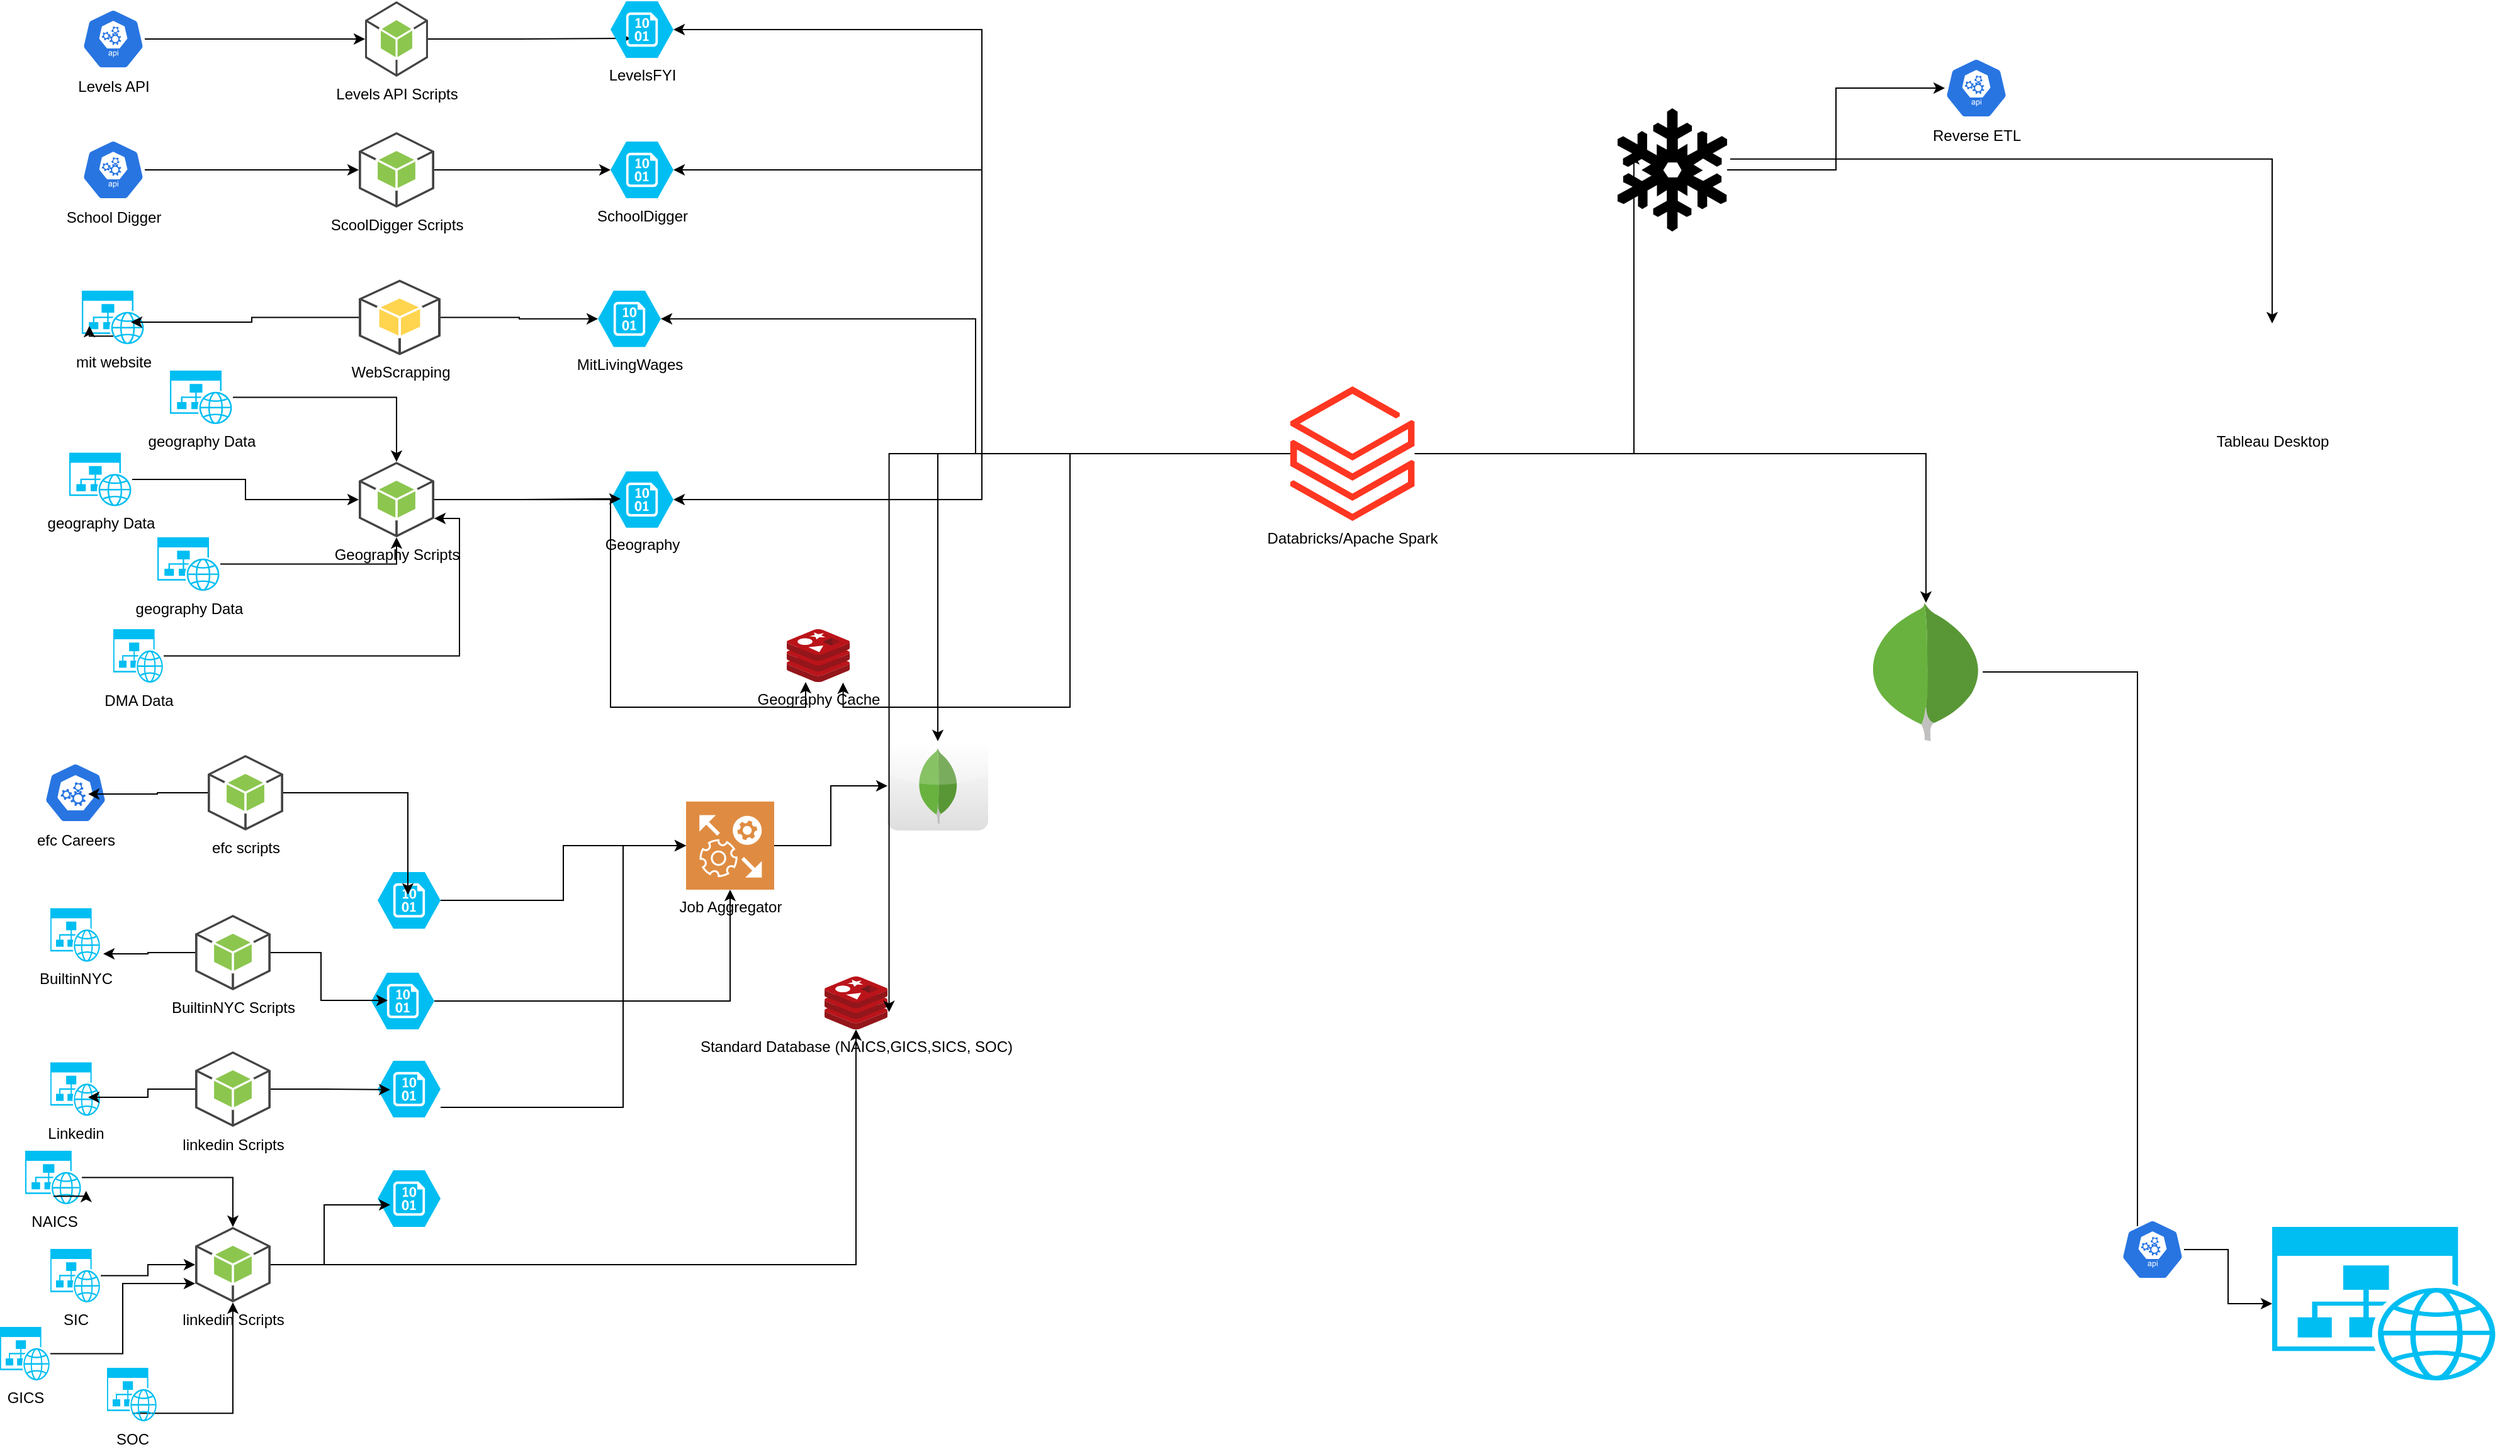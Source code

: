 <mxfile version="24.6.4" type="github">
  <diagram name="Page-1" id="2AOY_KW5mDiWNd7LnKPI">
    <mxGraphModel dx="2311" dy="1987" grid="1" gridSize="10" guides="1" tooltips="1" connect="1" arrows="1" fold="1" page="1" pageScale="1" pageWidth="850" pageHeight="1100" math="0" shadow="0">
      <root>
        <mxCell id="0" />
        <mxCell id="1" parent="0" />
        <mxCell id="d2FxbLmuILoBnlTnSUs5-25" style="edgeStyle=orthogonalEdgeStyle;rounded=0;orthogonalLoop=1;jettySize=auto;html=1;" parent="1" source="d2FxbLmuILoBnlTnSUs5-1" target="d2FxbLmuILoBnlTnSUs5-11" edge="1">
          <mxGeometry relative="1" as="geometry" />
        </mxCell>
        <mxCell id="d2FxbLmuILoBnlTnSUs5-1" value="School Digger" style="sketch=0;html=1;dashed=0;whitespace=wrap;fillColor=#2875E2;strokeColor=#ffffff;points=[[0.005,0.63,0],[0.1,0.2,0],[0.9,0.2,0],[0.5,0,0],[0.995,0.63,0],[0.72,0.99,0],[0.5,1,0],[0.28,0.99,0]];verticalLabelPosition=bottom;align=center;verticalAlign=top;shape=mxgraph.kubernetes.icon;prIcon=api" parent="1" vertex="1">
          <mxGeometry x="-490" y="-196" width="50" height="48" as="geometry" />
        </mxCell>
        <mxCell id="d2FxbLmuILoBnlTnSUs5-23" style="edgeStyle=orthogonalEdgeStyle;rounded=0;orthogonalLoop=1;jettySize=auto;html=1;" parent="1" source="d2FxbLmuILoBnlTnSUs5-4" target="d2FxbLmuILoBnlTnSUs5-10" edge="1">
          <mxGeometry relative="1" as="geometry" />
        </mxCell>
        <mxCell id="d2FxbLmuILoBnlTnSUs5-4" value="Levels API" style="sketch=0;html=1;dashed=0;whitespace=wrap;fillColor=#2875E2;strokeColor=#ffffff;points=[[0.005,0.63,0],[0.1,0.2,0],[0.9,0.2,0],[0.5,0,0],[0.995,0.63,0],[0.72,0.99,0],[0.5,1,0],[0.28,0.99,0]];verticalLabelPosition=bottom;align=center;verticalAlign=top;shape=mxgraph.kubernetes.icon;prIcon=api" parent="1" vertex="1">
          <mxGeometry x="-490" y="-300" width="50" height="48" as="geometry" />
        </mxCell>
        <mxCell id="d2FxbLmuILoBnlTnSUs5-5" value="mit website" style="verticalLabelPosition=bottom;html=1;verticalAlign=top;align=center;strokeColor=none;fillColor=#00BEF2;shape=mxgraph.azure.website_generic;pointerEvents=1;" parent="1" vertex="1">
          <mxGeometry x="-490" y="-76" width="50" height="42.5" as="geometry" />
        </mxCell>
        <mxCell id="d2FxbLmuILoBnlTnSUs5-9" style="edgeStyle=orthogonalEdgeStyle;rounded=0;orthogonalLoop=1;jettySize=auto;html=1;exitX=0.5;exitY=0.85;exitDx=0;exitDy=0;exitPerimeter=0;entryX=0.12;entryY=0.659;entryDx=0;entryDy=0;entryPerimeter=0;" parent="1" source="d2FxbLmuILoBnlTnSUs5-5" target="d2FxbLmuILoBnlTnSUs5-5" edge="1">
          <mxGeometry relative="1" as="geometry" />
        </mxCell>
        <mxCell id="d2FxbLmuILoBnlTnSUs5-24" style="edgeStyle=orthogonalEdgeStyle;rounded=0;orthogonalLoop=1;jettySize=auto;html=1;entryX=0.32;entryY=0.656;entryDx=0;entryDy=0;entryPerimeter=0;" parent="1" source="d2FxbLmuILoBnlTnSUs5-10" target="jn4lhUMrrSCcQKSV_CAP-10" edge="1">
          <mxGeometry relative="1" as="geometry">
            <mxPoint x="690" y="84" as="targetPoint" />
          </mxGeometry>
        </mxCell>
        <mxCell id="d2FxbLmuILoBnlTnSUs5-10" value="Levels API Scripts" style="outlineConnect=0;dashed=0;verticalLabelPosition=bottom;verticalAlign=top;align=center;html=1;shape=mxgraph.aws3.android;fillColor=#8CC64F;gradientColor=none;" parent="1" vertex="1">
          <mxGeometry x="-265" y="-306" width="50" height="60" as="geometry" />
        </mxCell>
        <mxCell id="d2FxbLmuILoBnlTnSUs5-27" style="edgeStyle=orthogonalEdgeStyle;rounded=0;orthogonalLoop=1;jettySize=auto;html=1;entryX=0;entryY=0.5;entryDx=0;entryDy=0;entryPerimeter=0;" parent="1" source="d2FxbLmuILoBnlTnSUs5-11" target="jn4lhUMrrSCcQKSV_CAP-12" edge="1">
          <mxGeometry relative="1" as="geometry">
            <mxPoint x="690" y="208" as="targetPoint" />
          </mxGeometry>
        </mxCell>
        <mxCell id="d2FxbLmuILoBnlTnSUs5-11" value="ScoolDigger Scripts" style="outlineConnect=0;dashed=0;verticalLabelPosition=bottom;verticalAlign=top;align=center;html=1;shape=mxgraph.aws3.android;fillColor=#8CC64F;gradientColor=none;" parent="1" vertex="1">
          <mxGeometry x="-270" y="-202" width="60" height="60" as="geometry" />
        </mxCell>
        <mxCell id="d2FxbLmuILoBnlTnSUs5-28" style="edgeStyle=orthogonalEdgeStyle;rounded=0;orthogonalLoop=1;jettySize=auto;html=1;entryX=0.78;entryY=0.588;entryDx=0;entryDy=0;entryPerimeter=0;" parent="1" source="d2FxbLmuILoBnlTnSUs5-12" target="d2FxbLmuILoBnlTnSUs5-5" edge="1">
          <mxGeometry relative="1" as="geometry" />
        </mxCell>
        <mxCell id="d2FxbLmuILoBnlTnSUs5-12" value="WebScrapping" style="outlineConnect=0;dashed=0;verticalLabelPosition=bottom;verticalAlign=top;align=center;html=1;shape=mxgraph.aws3.android;fillColor=#FFD44F;gradientColor=none;" parent="1" vertex="1">
          <mxGeometry x="-270" y="-84.75" width="65" height="60" as="geometry" />
        </mxCell>
        <mxCell id="d2FxbLmuILoBnlTnSUs5-13" value="Geography Cache" style="sketch=0;aspect=fixed;html=1;points=[];align=center;image;fontSize=12;image=img/lib/mscae/Cache_Redis_Product.svg;" parent="1" vertex="1">
          <mxGeometry x="70" y="193" width="50" height="42" as="geometry" />
        </mxCell>
        <mxCell id="d2FxbLmuILoBnlTnSUs5-14" value="Standard Database (NAICS,GICS,SICS, SOC)" style="sketch=0;aspect=fixed;html=1;points=[];align=center;image;fontSize=12;image=img/lib/mscae/Cache_Redis_Product.svg;" parent="1" vertex="1">
          <mxGeometry x="100" y="469" width="50" height="42" as="geometry" />
        </mxCell>
        <mxCell id="d2FxbLmuILoBnlTnSUs5-17" value="&lt;div&gt;DMA Data&lt;/div&gt;&lt;div&gt;&lt;br&gt;&lt;/div&gt;" style="verticalLabelPosition=bottom;html=1;verticalAlign=top;align=center;strokeColor=none;fillColor=#00BEF2;shape=mxgraph.azure.website_generic;pointerEvents=1;" parent="1" vertex="1">
          <mxGeometry x="-465" y="193" width="40" height="42.5" as="geometry" />
        </mxCell>
        <mxCell id="d2FxbLmuILoBnlTnSUs5-33" value="" style="dashed=0;outlineConnect=0;html=1;align=center;labelPosition=center;verticalLabelPosition=bottom;verticalAlign=top;shape=mxgraph.webicons.mongodb;gradientColor=#DFDEDE" parent="1" vertex="1">
          <mxGeometry x="150" y="282" width="80" height="71" as="geometry" />
        </mxCell>
        <mxCell id="d2FxbLmuILoBnlTnSUs5-47" style="edgeStyle=orthogonalEdgeStyle;rounded=0;orthogonalLoop=1;jettySize=auto;html=1;entryX=0.149;entryY=0.364;entryDx=0;entryDy=0;entryPerimeter=0;" parent="1" source="d2FxbLmuILoBnlTnSUs5-38" target="jn4lhUMrrSCcQKSV_CAP-75" edge="1">
          <mxGeometry relative="1" as="geometry">
            <mxPoint x="860" y="-202.5" as="targetPoint" />
          </mxGeometry>
        </mxCell>
        <mxCell id="jn4lhUMrrSCcQKSV_CAP-56" style="edgeStyle=orthogonalEdgeStyle;rounded=0;orthogonalLoop=1;jettySize=auto;html=1;" edge="1" parent="1" source="d2FxbLmuILoBnlTnSUs5-38" target="d2FxbLmuILoBnlTnSUs5-33">
          <mxGeometry relative="1" as="geometry" />
        </mxCell>
        <mxCell id="jn4lhUMrrSCcQKSV_CAP-77" style="edgeStyle=orthogonalEdgeStyle;rounded=0;orthogonalLoop=1;jettySize=auto;html=1;" edge="1" parent="1" source="d2FxbLmuILoBnlTnSUs5-38" target="d2FxbLmuILoBnlTnSUs5-49">
          <mxGeometry relative="1" as="geometry" />
        </mxCell>
        <mxCell id="d2FxbLmuILoBnlTnSUs5-38" value="Databricks/Apache Spark" style="aspect=fixed;html=1;points=[];align=center;image;fontSize=12;image=img/lib/azure2/analytics/Azure_Databricks.svg;" parent="1" vertex="1">
          <mxGeometry x="470" y="7.105e-15" width="98.82" height="107" as="geometry" />
        </mxCell>
        <mxCell id="d2FxbLmuILoBnlTnSUs5-55" style="edgeStyle=orthogonalEdgeStyle;rounded=0;orthogonalLoop=1;jettySize=auto;html=1;exitX=1.028;exitY=0.412;exitDx=0;exitDy=0;exitPerimeter=0;" parent="1" source="jn4lhUMrrSCcQKSV_CAP-75" target="d2FxbLmuILoBnlTnSUs5-48" edge="1">
          <mxGeometry relative="1" as="geometry">
            <mxPoint x="927.5" y="-202.529" as="sourcePoint" />
          </mxGeometry>
        </mxCell>
        <mxCell id="d2FxbLmuILoBnlTnSUs5-48" value="Tableau Desktop" style="shape=image;html=1;verticalAlign=top;verticalLabelPosition=bottom;labelBackgroundColor=#ffffff;imageAspect=0;aspect=fixed;image=https://cdn1.iconfinder.com/data/icons/ionicons-fill-vol-2/512/logo-tableau-128.png" parent="1" vertex="1">
          <mxGeometry x="1210" y="-50" width="80" height="80" as="geometry" />
        </mxCell>
        <mxCell id="d2FxbLmuILoBnlTnSUs5-52" style="edgeStyle=orthogonalEdgeStyle;rounded=0;orthogonalLoop=1;jettySize=auto;html=1;entryX=0.26;entryY=0.542;entryDx=0;entryDy=0;entryPerimeter=0;" parent="1" source="d2FxbLmuILoBnlTnSUs5-49" target="d2FxbLmuILoBnlTnSUs5-51" edge="1">
          <mxGeometry relative="1" as="geometry" />
        </mxCell>
        <mxCell id="d2FxbLmuILoBnlTnSUs5-49" value="" style="dashed=0;outlineConnect=0;html=1;align=center;labelPosition=center;verticalLabelPosition=bottom;verticalAlign=top;shape=mxgraph.weblogos.mongodb" parent="1" vertex="1">
          <mxGeometry x="930" y="172" width="90" height="110" as="geometry" />
        </mxCell>
        <mxCell id="d2FxbLmuILoBnlTnSUs5-54" style="edgeStyle=orthogonalEdgeStyle;rounded=0;orthogonalLoop=1;jettySize=auto;html=1;entryX=0;entryY=0.5;entryDx=0;entryDy=0;entryPerimeter=0;" parent="1" source="d2FxbLmuILoBnlTnSUs5-51" target="d2FxbLmuILoBnlTnSUs5-53" edge="1">
          <mxGeometry relative="1" as="geometry" />
        </mxCell>
        <mxCell id="d2FxbLmuILoBnlTnSUs5-51" value="" style="sketch=0;html=1;dashed=0;whitespace=wrap;fillColor=#2875E2;strokeColor=#ffffff;points=[[0.005,0.63,0],[0.1,0.2,0],[0.9,0.2,0],[0.5,0,0],[0.995,0.63,0],[0.72,0.99,0],[0.5,1,0],[0.28,0.99,0]];verticalLabelPosition=bottom;align=center;verticalAlign=top;shape=mxgraph.kubernetes.icon;prIcon=api" parent="1" vertex="1">
          <mxGeometry x="1130" y="662" width="50" height="48" as="geometry" />
        </mxCell>
        <mxCell id="d2FxbLmuILoBnlTnSUs5-53" value="" style="verticalLabelPosition=bottom;html=1;verticalAlign=top;align=center;strokeColor=none;fillColor=#00BEF2;shape=mxgraph.azure.website_generic;pointerEvents=1;" parent="1" vertex="1">
          <mxGeometry x="1250" y="668" width="180" height="122" as="geometry" />
        </mxCell>
        <mxCell id="d2FxbLmuILoBnlTnSUs5-56" value="Reverse ETL" style="sketch=0;html=1;dashed=0;whitespace=wrap;fillColor=#2875E2;strokeColor=#ffffff;points=[[0.005,0.63,0],[0.1,0.2,0],[0.9,0.2,0],[0.5,0,0],[0.995,0.63,0],[0.72,0.99,0],[0.5,1,0],[0.28,0.99,0]];verticalLabelPosition=bottom;align=center;verticalAlign=top;shape=mxgraph.kubernetes.icon;prIcon=api" parent="1" vertex="1">
          <mxGeometry x="990" y="-261" width="50" height="48" as="geometry" />
        </mxCell>
        <mxCell id="jn4lhUMrrSCcQKSV_CAP-49" style="edgeStyle=orthogonalEdgeStyle;rounded=0;orthogonalLoop=1;jettySize=auto;html=1;" edge="1" parent="1" source="jn4lhUMrrSCcQKSV_CAP-3" target="d2FxbLmuILoBnlTnSUs5-33">
          <mxGeometry relative="1" as="geometry" />
        </mxCell>
        <mxCell id="jn4lhUMrrSCcQKSV_CAP-3" value="Job Aggregator" style="sketch=0;pointerEvents=1;shadow=0;dashed=0;html=1;strokeColor=none;fillColor=#DF8C42;labelPosition=center;verticalLabelPosition=bottom;verticalAlign=top;align=center;outlineConnect=0;shape=mxgraph.veeam2.veeam_mp;" vertex="1" parent="1">
          <mxGeometry x="-10" y="330" width="70" height="70" as="geometry" />
        </mxCell>
        <mxCell id="jn4lhUMrrSCcQKSV_CAP-4" value="efc Careers" style="aspect=fixed;sketch=0;html=1;dashed=0;whitespace=wrap;verticalLabelPosition=bottom;verticalAlign=top;fillColor=#2875E2;strokeColor=#ffffff;points=[[0.005,0.63,0],[0.1,0.2,0],[0.9,0.2,0],[0.5,0,0],[0.995,0.63,0],[0.72,0.99,0],[0.5,1,0],[0.28,0.99,0]];shape=mxgraph.kubernetes.icon2;prIcon=api" vertex="1" parent="1">
          <mxGeometry x="-520" y="299" width="50" height="48" as="geometry" />
        </mxCell>
        <mxCell id="jn4lhUMrrSCcQKSV_CAP-36" style="edgeStyle=orthogonalEdgeStyle;rounded=0;orthogonalLoop=1;jettySize=auto;html=1;" edge="1" parent="1" source="jn4lhUMrrSCcQKSV_CAP-6" target="jn4lhUMrrSCcQKSV_CAP-3">
          <mxGeometry relative="1" as="geometry" />
        </mxCell>
        <mxCell id="jn4lhUMrrSCcQKSV_CAP-6" value="" style="verticalLabelPosition=bottom;html=1;verticalAlign=top;align=center;strokeColor=none;fillColor=#00BEF2;shape=mxgraph.azure.storage_blob;" vertex="1" parent="1">
          <mxGeometry x="-255" y="386" width="50" height="45" as="geometry" />
        </mxCell>
        <mxCell id="jn4lhUMrrSCcQKSV_CAP-7" style="edgeStyle=orthogonalEdgeStyle;rounded=0;orthogonalLoop=1;jettySize=auto;html=1;entryX=0.7;entryY=0.521;entryDx=0;entryDy=0;entryPerimeter=0;" edge="1" parent="1" source="jn4lhUMrrSCcQKSV_CAP-19" target="jn4lhUMrrSCcQKSV_CAP-4">
          <mxGeometry relative="1" as="geometry">
            <mxPoint x="-400" y="332" as="sourcePoint" />
          </mxGeometry>
        </mxCell>
        <mxCell id="jn4lhUMrrSCcQKSV_CAP-8" style="edgeStyle=orthogonalEdgeStyle;rounded=0;orthogonalLoop=1;jettySize=auto;html=1;entryX=0.48;entryY=0.4;entryDx=0;entryDy=0;entryPerimeter=0;" edge="1" parent="1" source="jn4lhUMrrSCcQKSV_CAP-19" target="jn4lhUMrrSCcQKSV_CAP-6">
          <mxGeometry relative="1" as="geometry">
            <mxPoint x="-330" y="332" as="sourcePoint" />
          </mxGeometry>
        </mxCell>
        <mxCell id="jn4lhUMrrSCcQKSV_CAP-10" value="LevelsFYI" style="verticalLabelPosition=bottom;html=1;verticalAlign=top;align=center;strokeColor=none;fillColor=#00BEF2;shape=mxgraph.azure.storage_blob;" vertex="1" parent="1">
          <mxGeometry x="-70" y="-306" width="50" height="45" as="geometry" />
        </mxCell>
        <mxCell id="jn4lhUMrrSCcQKSV_CAP-12" value="SchoolDigger" style="verticalLabelPosition=bottom;html=1;verticalAlign=top;align=center;strokeColor=none;fillColor=#00BEF2;shape=mxgraph.azure.storage_blob;" vertex="1" parent="1">
          <mxGeometry x="-70" y="-194.5" width="50" height="45" as="geometry" />
        </mxCell>
        <mxCell id="jn4lhUMrrSCcQKSV_CAP-16" value="BuiltinNYC" style="verticalLabelPosition=bottom;html=1;verticalAlign=top;align=center;strokeColor=none;fillColor=#00BEF2;shape=mxgraph.azure.website_generic;pointerEvents=1;" vertex="1" parent="1">
          <mxGeometry x="-515" y="414.75" width="40" height="42.5" as="geometry" />
        </mxCell>
        <mxCell id="jn4lhUMrrSCcQKSV_CAP-17" value="Linkedin" style="verticalLabelPosition=bottom;html=1;verticalAlign=top;align=center;strokeColor=none;fillColor=#00BEF2;shape=mxgraph.azure.website_generic;pointerEvents=1;" vertex="1" parent="1">
          <mxGeometry x="-515" y="537.25" width="40" height="42.5" as="geometry" />
        </mxCell>
        <mxCell id="jn4lhUMrrSCcQKSV_CAP-19" value="efc scripts" style="outlineConnect=0;dashed=0;verticalLabelPosition=bottom;verticalAlign=top;align=center;html=1;shape=mxgraph.aws3.android;fillColor=#8CC64F;gradientColor=none;" vertex="1" parent="1">
          <mxGeometry x="-390" y="293" width="60" height="60" as="geometry" />
        </mxCell>
        <mxCell id="jn4lhUMrrSCcQKSV_CAP-20" value="BuiltinNYC Scripts" style="outlineConnect=0;dashed=0;verticalLabelPosition=bottom;verticalAlign=top;align=center;html=1;shape=mxgraph.aws3.android;fillColor=#8CC64F;gradientColor=none;" vertex="1" parent="1">
          <mxGeometry x="-400" y="420" width="60" height="60" as="geometry" />
        </mxCell>
        <mxCell id="jn4lhUMrrSCcQKSV_CAP-21" value="linkedin Scripts" style="outlineConnect=0;dashed=0;verticalLabelPosition=bottom;verticalAlign=top;align=center;html=1;shape=mxgraph.aws3.android;fillColor=#8CC64F;gradientColor=none;" vertex="1" parent="1">
          <mxGeometry x="-400" y="528.5" width="60" height="60" as="geometry" />
        </mxCell>
        <mxCell id="jn4lhUMrrSCcQKSV_CAP-27" style="edgeStyle=orthogonalEdgeStyle;rounded=0;orthogonalLoop=1;jettySize=auto;html=1;" edge="1" parent="1" source="jn4lhUMrrSCcQKSV_CAP-23" target="jn4lhUMrrSCcQKSV_CAP-3">
          <mxGeometry relative="1" as="geometry">
            <mxPoint x="-160" y="632" as="targetPoint" />
          </mxGeometry>
        </mxCell>
        <mxCell id="jn4lhUMrrSCcQKSV_CAP-23" value="" style="verticalLabelPosition=bottom;html=1;verticalAlign=top;align=center;strokeColor=none;fillColor=#00BEF2;shape=mxgraph.azure.storage_blob;" vertex="1" parent="1">
          <mxGeometry x="-260" y="466" width="50" height="45" as="geometry" />
        </mxCell>
        <mxCell id="jn4lhUMrrSCcQKSV_CAP-26" style="edgeStyle=orthogonalEdgeStyle;rounded=0;orthogonalLoop=1;jettySize=auto;html=1;" edge="1" parent="1" source="jn4lhUMrrSCcQKSV_CAP-24" target="jn4lhUMrrSCcQKSV_CAP-3">
          <mxGeometry relative="1" as="geometry">
            <mxPoint x="-170" y="632" as="targetPoint" />
            <Array as="points">
              <mxPoint x="-60" y="573" />
            </Array>
          </mxGeometry>
        </mxCell>
        <mxCell id="jn4lhUMrrSCcQKSV_CAP-24" value="" style="verticalLabelPosition=bottom;html=1;verticalAlign=top;align=center;strokeColor=none;fillColor=#00BEF2;shape=mxgraph.azure.storage_blob;" vertex="1" parent="1">
          <mxGeometry x="-255" y="536" width="50" height="45" as="geometry" />
        </mxCell>
        <mxCell id="jn4lhUMrrSCcQKSV_CAP-28" style="edgeStyle=orthogonalEdgeStyle;rounded=0;orthogonalLoop=1;jettySize=auto;html=1;entryX=1.05;entryY=0.853;entryDx=0;entryDy=0;entryPerimeter=0;" edge="1" parent="1" source="jn4lhUMrrSCcQKSV_CAP-20" target="jn4lhUMrrSCcQKSV_CAP-16">
          <mxGeometry relative="1" as="geometry" />
        </mxCell>
        <mxCell id="jn4lhUMrrSCcQKSV_CAP-29" style="edgeStyle=orthogonalEdgeStyle;rounded=0;orthogonalLoop=1;jettySize=auto;html=1;entryX=0.26;entryY=0.489;entryDx=0;entryDy=0;entryPerimeter=0;" edge="1" parent="1" source="jn4lhUMrrSCcQKSV_CAP-20" target="jn4lhUMrrSCcQKSV_CAP-23">
          <mxGeometry relative="1" as="geometry" />
        </mxCell>
        <mxCell id="jn4lhUMrrSCcQKSV_CAP-30" style="edgeStyle=orthogonalEdgeStyle;rounded=0;orthogonalLoop=1;jettySize=auto;html=1;entryX=0.2;entryY=0.511;entryDx=0;entryDy=0;entryPerimeter=0;" edge="1" parent="1" source="jn4lhUMrrSCcQKSV_CAP-21" target="jn4lhUMrrSCcQKSV_CAP-24">
          <mxGeometry relative="1" as="geometry" />
        </mxCell>
        <mxCell id="jn4lhUMrrSCcQKSV_CAP-31" style="edgeStyle=orthogonalEdgeStyle;rounded=0;orthogonalLoop=1;jettySize=auto;html=1;entryX=0.75;entryY=0.653;entryDx=0;entryDy=0;entryPerimeter=0;" edge="1" parent="1" source="jn4lhUMrrSCcQKSV_CAP-21" target="jn4lhUMrrSCcQKSV_CAP-17">
          <mxGeometry relative="1" as="geometry" />
        </mxCell>
        <mxCell id="jn4lhUMrrSCcQKSV_CAP-34" value="MitLivingWages" style="verticalLabelPosition=bottom;html=1;verticalAlign=top;align=center;strokeColor=none;fillColor=#00BEF2;shape=mxgraph.azure.storage_blob;" vertex="1" parent="1">
          <mxGeometry x="-80" y="-76" width="50" height="44.75" as="geometry" />
        </mxCell>
        <mxCell id="jn4lhUMrrSCcQKSV_CAP-35" style="edgeStyle=orthogonalEdgeStyle;rounded=0;orthogonalLoop=1;jettySize=auto;html=1;entryX=0;entryY=0.5;entryDx=0;entryDy=0;entryPerimeter=0;" edge="1" parent="1" source="d2FxbLmuILoBnlTnSUs5-12" target="jn4lhUMrrSCcQKSV_CAP-34">
          <mxGeometry relative="1" as="geometry" />
        </mxCell>
        <mxCell id="jn4lhUMrrSCcQKSV_CAP-42" style="edgeStyle=orthogonalEdgeStyle;rounded=0;orthogonalLoop=1;jettySize=auto;html=1;" edge="1" parent="1" source="jn4lhUMrrSCcQKSV_CAP-37" target="jn4lhUMrrSCcQKSV_CAP-40">
          <mxGeometry relative="1" as="geometry" />
        </mxCell>
        <mxCell id="jn4lhUMrrSCcQKSV_CAP-37" value="geography Data" style="verticalLabelPosition=bottom;html=1;verticalAlign=top;align=center;strokeColor=none;fillColor=#00BEF2;shape=mxgraph.azure.website_generic;pointerEvents=1;" vertex="1" parent="1">
          <mxGeometry x="-500" y="52.75" width="50" height="42.5" as="geometry" />
        </mxCell>
        <mxCell id="jn4lhUMrrSCcQKSV_CAP-38" value="geography Data" style="verticalLabelPosition=bottom;html=1;verticalAlign=top;align=center;strokeColor=none;fillColor=#00BEF2;shape=mxgraph.azure.website_generic;pointerEvents=1;" vertex="1" parent="1">
          <mxGeometry x="-420" y="-12.5" width="50" height="42.5" as="geometry" />
        </mxCell>
        <mxCell id="jn4lhUMrrSCcQKSV_CAP-39" value="geography Data" style="verticalLabelPosition=bottom;html=1;verticalAlign=top;align=center;strokeColor=none;fillColor=#00BEF2;shape=mxgraph.azure.website_generic;pointerEvents=1;" vertex="1" parent="1">
          <mxGeometry x="-430" y="120" width="50" height="42.5" as="geometry" />
        </mxCell>
        <mxCell id="jn4lhUMrrSCcQKSV_CAP-40" value="Geography Scripts" style="outlineConnect=0;dashed=0;verticalLabelPosition=bottom;verticalAlign=top;align=center;html=1;shape=mxgraph.aws3.android;fillColor=#8CC64F;gradientColor=none;" vertex="1" parent="1">
          <mxGeometry x="-270" y="60" width="60" height="60" as="geometry" />
        </mxCell>
        <mxCell id="jn4lhUMrrSCcQKSV_CAP-41" style="edgeStyle=orthogonalEdgeStyle;rounded=0;orthogonalLoop=1;jettySize=auto;html=1;entryX=0.5;entryY=0;entryDx=0;entryDy=0;entryPerimeter=0;" edge="1" parent="1" source="jn4lhUMrrSCcQKSV_CAP-38" target="jn4lhUMrrSCcQKSV_CAP-40">
          <mxGeometry relative="1" as="geometry" />
        </mxCell>
        <mxCell id="jn4lhUMrrSCcQKSV_CAP-43" style="edgeStyle=orthogonalEdgeStyle;rounded=0;orthogonalLoop=1;jettySize=auto;html=1;entryX=0.5;entryY=1;entryDx=0;entryDy=0;entryPerimeter=0;" edge="1" parent="1" source="jn4lhUMrrSCcQKSV_CAP-39" target="jn4lhUMrrSCcQKSV_CAP-40">
          <mxGeometry relative="1" as="geometry" />
        </mxCell>
        <mxCell id="jn4lhUMrrSCcQKSV_CAP-44" value="&lt;div&gt;Geography&lt;/div&gt;&lt;div&gt;&lt;br&gt;&lt;/div&gt;" style="verticalLabelPosition=bottom;html=1;verticalAlign=top;align=center;strokeColor=none;fillColor=#00BEF2;shape=mxgraph.azure.storage_blob;" vertex="1" parent="1">
          <mxGeometry x="-70" y="67.62" width="50" height="44.75" as="geometry" />
        </mxCell>
        <mxCell id="jn4lhUMrrSCcQKSV_CAP-45" style="edgeStyle=orthogonalEdgeStyle;rounded=0;orthogonalLoop=1;jettySize=auto;html=1;entryX=0.16;entryY=0.486;entryDx=0;entryDy=0;entryPerimeter=0;" edge="1" parent="1" source="jn4lhUMrrSCcQKSV_CAP-40" target="jn4lhUMrrSCcQKSV_CAP-44">
          <mxGeometry relative="1" as="geometry" />
        </mxCell>
        <mxCell id="jn4lhUMrrSCcQKSV_CAP-47" style="edgeStyle=orthogonalEdgeStyle;rounded=0;orthogonalLoop=1;jettySize=auto;html=1;entryX=1;entryY=0.75;entryDx=0;entryDy=0;entryPerimeter=0;" edge="1" parent="1" source="d2FxbLmuILoBnlTnSUs5-17" target="jn4lhUMrrSCcQKSV_CAP-40">
          <mxGeometry relative="1" as="geometry" />
        </mxCell>
        <mxCell id="jn4lhUMrrSCcQKSV_CAP-48" style="edgeStyle=orthogonalEdgeStyle;rounded=0;orthogonalLoop=1;jettySize=auto;html=1;entryX=0.3;entryY=1;entryDx=0;entryDy=0;entryPerimeter=0;" edge="1" parent="1" source="jn4lhUMrrSCcQKSV_CAP-40" target="d2FxbLmuILoBnlTnSUs5-13">
          <mxGeometry relative="1" as="geometry" />
        </mxCell>
        <mxCell id="jn4lhUMrrSCcQKSV_CAP-52" style="edgeStyle=orthogonalEdgeStyle;rounded=0;orthogonalLoop=1;jettySize=auto;html=1;entryX=1;entryY=0.5;entryDx=0;entryDy=0;entryPerimeter=0;" edge="1" parent="1" source="d2FxbLmuILoBnlTnSUs5-38" target="jn4lhUMrrSCcQKSV_CAP-44">
          <mxGeometry relative="1" as="geometry" />
        </mxCell>
        <mxCell id="jn4lhUMrrSCcQKSV_CAP-53" style="edgeStyle=orthogonalEdgeStyle;rounded=0;orthogonalLoop=1;jettySize=auto;html=1;entryX=1;entryY=0.5;entryDx=0;entryDy=0;entryPerimeter=0;" edge="1" parent="1" source="d2FxbLmuILoBnlTnSUs5-38" target="jn4lhUMrrSCcQKSV_CAP-34">
          <mxGeometry relative="1" as="geometry" />
        </mxCell>
        <mxCell id="jn4lhUMrrSCcQKSV_CAP-54" style="edgeStyle=orthogonalEdgeStyle;rounded=0;orthogonalLoop=1;jettySize=auto;html=1;entryX=1;entryY=0.5;entryDx=0;entryDy=0;entryPerimeter=0;" edge="1" parent="1" source="d2FxbLmuILoBnlTnSUs5-38" target="jn4lhUMrrSCcQKSV_CAP-12">
          <mxGeometry relative="1" as="geometry" />
        </mxCell>
        <mxCell id="jn4lhUMrrSCcQKSV_CAP-55" style="edgeStyle=orthogonalEdgeStyle;rounded=0;orthogonalLoop=1;jettySize=auto;html=1;entryX=1;entryY=0.5;entryDx=0;entryDy=0;entryPerimeter=0;" edge="1" parent="1" source="d2FxbLmuILoBnlTnSUs5-38" target="jn4lhUMrrSCcQKSV_CAP-10">
          <mxGeometry relative="1" as="geometry" />
        </mxCell>
        <mxCell id="jn4lhUMrrSCcQKSV_CAP-57" style="edgeStyle=orthogonalEdgeStyle;rounded=0;orthogonalLoop=1;jettySize=auto;html=1;entryX=0.895;entryY=1.01;entryDx=0;entryDy=0;entryPerimeter=0;" edge="1" parent="1" source="d2FxbLmuILoBnlTnSUs5-38" target="d2FxbLmuILoBnlTnSUs5-13">
          <mxGeometry relative="1" as="geometry" />
        </mxCell>
        <mxCell id="jn4lhUMrrSCcQKSV_CAP-58" style="edgeStyle=orthogonalEdgeStyle;rounded=0;orthogonalLoop=1;jettySize=auto;html=1;entryX=1.025;entryY=0.673;entryDx=0;entryDy=0;entryPerimeter=0;" edge="1" parent="1" source="d2FxbLmuILoBnlTnSUs5-38" target="d2FxbLmuILoBnlTnSUs5-14">
          <mxGeometry relative="1" as="geometry" />
        </mxCell>
        <mxCell id="jn4lhUMrrSCcQKSV_CAP-74" style="edgeStyle=orthogonalEdgeStyle;rounded=0;orthogonalLoop=1;jettySize=auto;html=1;" edge="1" parent="1" source="jn4lhUMrrSCcQKSV_CAP-59" target="d2FxbLmuILoBnlTnSUs5-14">
          <mxGeometry relative="1" as="geometry" />
        </mxCell>
        <mxCell id="jn4lhUMrrSCcQKSV_CAP-59" value="linkedin Scripts" style="outlineConnect=0;dashed=0;verticalLabelPosition=bottom;verticalAlign=top;align=center;html=1;shape=mxgraph.aws3.android;fillColor=#8CC64F;gradientColor=none;" vertex="1" parent="1">
          <mxGeometry x="-400" y="668" width="60" height="60" as="geometry" />
        </mxCell>
        <mxCell id="jn4lhUMrrSCcQKSV_CAP-60" value="GICS" style="verticalLabelPosition=bottom;html=1;verticalAlign=top;align=center;strokeColor=none;fillColor=#00BEF2;shape=mxgraph.azure.website_generic;pointerEvents=1;" vertex="1" parent="1">
          <mxGeometry x="-555" y="747.5" width="40" height="42.5" as="geometry" />
        </mxCell>
        <mxCell id="jn4lhUMrrSCcQKSV_CAP-61" value="&lt;div&gt;NAICS&lt;/div&gt;" style="verticalLabelPosition=bottom;html=1;verticalAlign=top;align=center;strokeColor=none;fillColor=#00BEF2;shape=mxgraph.azure.website_generic;pointerEvents=1;" vertex="1" parent="1">
          <mxGeometry x="-535" y="607.5" width="45" height="42.5" as="geometry" />
        </mxCell>
        <mxCell id="jn4lhUMrrSCcQKSV_CAP-67" style="edgeStyle=orthogonalEdgeStyle;rounded=0;orthogonalLoop=1;jettySize=auto;html=1;exitX=0.5;exitY=0.85;exitDx=0;exitDy=0;exitPerimeter=0;" edge="1" parent="1" source="jn4lhUMrrSCcQKSV_CAP-63" target="jn4lhUMrrSCcQKSV_CAP-59">
          <mxGeometry relative="1" as="geometry">
            <mxPoint x="-460" y="800" as="targetPoint" />
          </mxGeometry>
        </mxCell>
        <mxCell id="jn4lhUMrrSCcQKSV_CAP-63" value="SOC" style="verticalLabelPosition=bottom;html=1;verticalAlign=top;align=center;strokeColor=none;fillColor=#00BEF2;shape=mxgraph.azure.website_generic;pointerEvents=1;" vertex="1" parent="1">
          <mxGeometry x="-470" y="780" width="40" height="42.5" as="geometry" />
        </mxCell>
        <mxCell id="jn4lhUMrrSCcQKSV_CAP-64" style="edgeStyle=orthogonalEdgeStyle;rounded=0;orthogonalLoop=1;jettySize=auto;html=1;exitX=0.5;exitY=0.85;exitDx=0;exitDy=0;exitPerimeter=0;entryX=1.075;entryY=0.749;entryDx=0;entryDy=0;entryPerimeter=0;" edge="1" parent="1" source="jn4lhUMrrSCcQKSV_CAP-61" target="jn4lhUMrrSCcQKSV_CAP-61">
          <mxGeometry relative="1" as="geometry" />
        </mxCell>
        <mxCell id="jn4lhUMrrSCcQKSV_CAP-69" style="edgeStyle=orthogonalEdgeStyle;rounded=0;orthogonalLoop=1;jettySize=auto;html=1;" edge="1" parent="1" source="jn4lhUMrrSCcQKSV_CAP-65" target="jn4lhUMrrSCcQKSV_CAP-59">
          <mxGeometry relative="1" as="geometry" />
        </mxCell>
        <mxCell id="jn4lhUMrrSCcQKSV_CAP-65" value="SIC" style="verticalLabelPosition=bottom;html=1;verticalAlign=top;align=center;strokeColor=none;fillColor=#00BEF2;shape=mxgraph.azure.website_generic;pointerEvents=1;" vertex="1" parent="1">
          <mxGeometry x="-515" y="685.5" width="40" height="42.5" as="geometry" />
        </mxCell>
        <mxCell id="jn4lhUMrrSCcQKSV_CAP-68" style="edgeStyle=orthogonalEdgeStyle;rounded=0;orthogonalLoop=1;jettySize=auto;html=1;entryX=0;entryY=0.75;entryDx=0;entryDy=0;entryPerimeter=0;" edge="1" parent="1" source="jn4lhUMrrSCcQKSV_CAP-60" target="jn4lhUMrrSCcQKSV_CAP-59">
          <mxGeometry relative="1" as="geometry" />
        </mxCell>
        <mxCell id="jn4lhUMrrSCcQKSV_CAP-70" style="edgeStyle=orthogonalEdgeStyle;rounded=0;orthogonalLoop=1;jettySize=auto;html=1;entryX=0.5;entryY=0;entryDx=0;entryDy=0;entryPerimeter=0;" edge="1" parent="1" source="jn4lhUMrrSCcQKSV_CAP-61" target="jn4lhUMrrSCcQKSV_CAP-59">
          <mxGeometry relative="1" as="geometry" />
        </mxCell>
        <mxCell id="jn4lhUMrrSCcQKSV_CAP-72" value="" style="verticalLabelPosition=bottom;html=1;verticalAlign=top;align=center;strokeColor=none;fillColor=#00BEF2;shape=mxgraph.azure.storage_blob;" vertex="1" parent="1">
          <mxGeometry x="-255" y="623" width="50" height="45" as="geometry" />
        </mxCell>
        <mxCell id="jn4lhUMrrSCcQKSV_CAP-73" style="edgeStyle=orthogonalEdgeStyle;rounded=0;orthogonalLoop=1;jettySize=auto;html=1;entryX=0.201;entryY=0.61;entryDx=0;entryDy=0;entryPerimeter=0;" edge="1" parent="1" source="jn4lhUMrrSCcQKSV_CAP-59" target="jn4lhUMrrSCcQKSV_CAP-72">
          <mxGeometry relative="1" as="geometry" />
        </mxCell>
        <mxCell id="jn4lhUMrrSCcQKSV_CAP-76" style="edgeStyle=orthogonalEdgeStyle;rounded=0;orthogonalLoop=1;jettySize=auto;html=1;" edge="1" parent="1" source="jn4lhUMrrSCcQKSV_CAP-75" target="d2FxbLmuILoBnlTnSUs5-56">
          <mxGeometry relative="1" as="geometry">
            <mxPoint x="840" y="-260" as="targetPoint" />
          </mxGeometry>
        </mxCell>
        <mxCell id="jn4lhUMrrSCcQKSV_CAP-75" value="" style="shape=mxgraph.signs.nature.snowflake;html=1;pointerEvents=1;fillColor=#000000;strokeColor=none;verticalLabelPosition=bottom;verticalAlign=top;align=center;" vertex="1" parent="1">
          <mxGeometry x="730" y="-221" width="87" height="98" as="geometry" />
        </mxCell>
      </root>
    </mxGraphModel>
  </diagram>
</mxfile>
